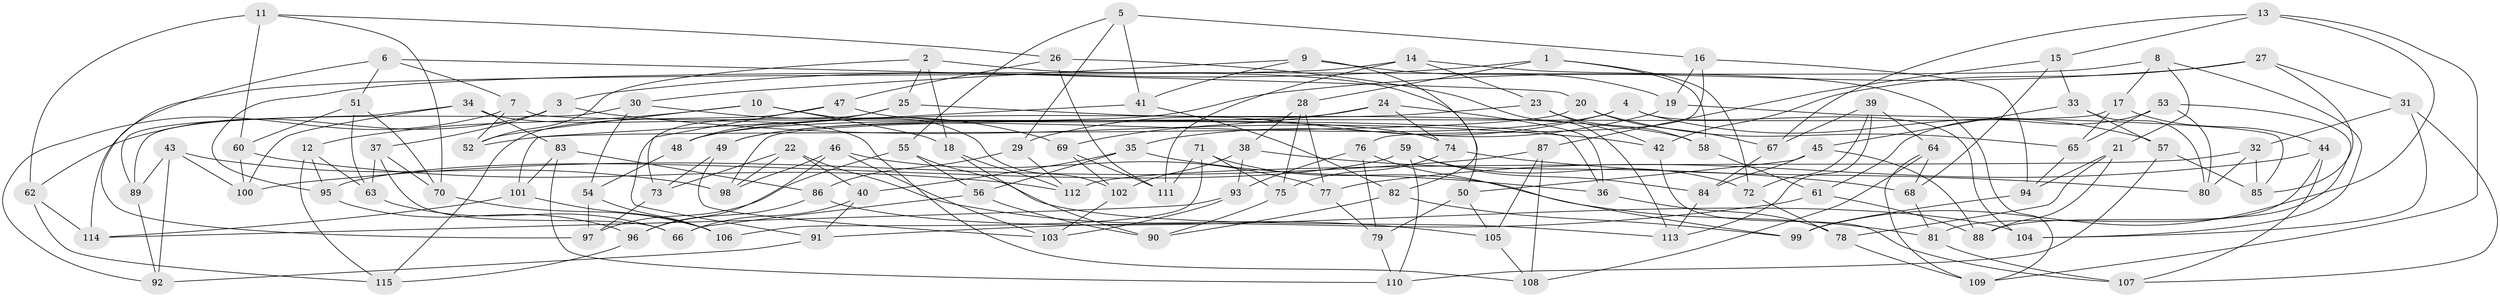 // Generated by graph-tools (version 1.1) at 2025/03/03/09/25 03:03:00]
// undirected, 115 vertices, 230 edges
graph export_dot {
graph [start="1"]
  node [color=gray90,style=filled];
  1;
  2;
  3;
  4;
  5;
  6;
  7;
  8;
  9;
  10;
  11;
  12;
  13;
  14;
  15;
  16;
  17;
  18;
  19;
  20;
  21;
  22;
  23;
  24;
  25;
  26;
  27;
  28;
  29;
  30;
  31;
  32;
  33;
  34;
  35;
  36;
  37;
  38;
  39;
  40;
  41;
  42;
  43;
  44;
  45;
  46;
  47;
  48;
  49;
  50;
  51;
  52;
  53;
  54;
  55;
  56;
  57;
  58;
  59;
  60;
  61;
  62;
  63;
  64;
  65;
  66;
  67;
  68;
  69;
  70;
  71;
  72;
  73;
  74;
  75;
  76;
  77;
  78;
  79;
  80;
  81;
  82;
  83;
  84;
  85;
  86;
  87;
  88;
  89;
  90;
  91;
  92;
  93;
  94;
  95;
  96;
  97;
  98;
  99;
  100;
  101;
  102;
  103;
  104;
  105;
  106;
  107;
  108;
  109;
  110;
  111;
  112;
  113;
  114;
  115;
  1 -- 58;
  1 -- 28;
  1 -- 72;
  1 -- 3;
  2 -- 50;
  2 -- 52;
  2 -- 25;
  2 -- 18;
  3 -- 62;
  3 -- 42;
  3 -- 37;
  4 -- 29;
  4 -- 49;
  4 -- 57;
  4 -- 104;
  5 -- 41;
  5 -- 55;
  5 -- 16;
  5 -- 29;
  6 -- 20;
  6 -- 97;
  6 -- 7;
  6 -- 51;
  7 -- 36;
  7 -- 92;
  7 -- 52;
  8 -- 95;
  8 -- 21;
  8 -- 104;
  8 -- 17;
  9 -- 19;
  9 -- 41;
  9 -- 30;
  9 -- 82;
  10 -- 18;
  10 -- 12;
  10 -- 102;
  10 -- 52;
  11 -- 62;
  11 -- 26;
  11 -- 70;
  11 -- 60;
  12 -- 95;
  12 -- 63;
  12 -- 115;
  13 -- 99;
  13 -- 15;
  13 -- 67;
  13 -- 109;
  14 -- 114;
  14 -- 109;
  14 -- 111;
  14 -- 23;
  15 -- 33;
  15 -- 68;
  15 -- 87;
  16 -- 76;
  16 -- 19;
  16 -- 94;
  17 -- 65;
  17 -- 98;
  17 -- 44;
  18 -- 90;
  18 -- 112;
  19 -- 85;
  19 -- 35;
  20 -- 52;
  20 -- 67;
  20 -- 65;
  21 -- 88;
  21 -- 94;
  21 -- 78;
  22 -- 40;
  22 -- 98;
  22 -- 73;
  22 -- 105;
  23 -- 42;
  23 -- 58;
  23 -- 48;
  24 -- 69;
  24 -- 74;
  24 -- 49;
  24 -- 36;
  25 -- 91;
  25 -- 58;
  25 -- 48;
  26 -- 47;
  26 -- 113;
  26 -- 111;
  27 -- 48;
  27 -- 31;
  27 -- 85;
  27 -- 42;
  28 -- 38;
  28 -- 77;
  28 -- 75;
  29 -- 86;
  29 -- 112;
  30 -- 89;
  30 -- 54;
  30 -- 69;
  31 -- 107;
  31 -- 104;
  31 -- 32;
  32 -- 85;
  32 -- 80;
  32 -- 112;
  33 -- 57;
  33 -- 45;
  33 -- 80;
  34 -- 100;
  34 -- 89;
  34 -- 108;
  34 -- 83;
  35 -- 36;
  35 -- 40;
  35 -- 56;
  36 -- 78;
  37 -- 66;
  37 -- 63;
  37 -- 70;
  38 -- 102;
  38 -- 68;
  38 -- 93;
  39 -- 113;
  39 -- 67;
  39 -- 64;
  39 -- 72;
  40 -- 66;
  40 -- 91;
  41 -- 101;
  41 -- 82;
  42 -- 107;
  43 -- 92;
  43 -- 98;
  43 -- 100;
  43 -- 89;
  44 -- 81;
  44 -- 107;
  44 -- 77;
  45 -- 84;
  45 -- 88;
  45 -- 50;
  46 -- 103;
  46 -- 96;
  46 -- 98;
  46 -- 77;
  47 -- 74;
  47 -- 115;
  47 -- 73;
  48 -- 54;
  49 -- 73;
  49 -- 103;
  50 -- 105;
  50 -- 79;
  51 -- 60;
  51 -- 70;
  51 -- 63;
  53 -- 88;
  53 -- 65;
  53 -- 80;
  53 -- 61;
  54 -- 106;
  54 -- 97;
  55 -- 56;
  55 -- 97;
  55 -- 113;
  56 -- 66;
  56 -- 90;
  57 -- 110;
  57 -- 85;
  58 -- 61;
  59 -- 95;
  59 -- 84;
  59 -- 72;
  59 -- 110;
  60 -- 112;
  60 -- 100;
  61 -- 91;
  61 -- 88;
  62 -- 114;
  62 -- 115;
  63 -- 66;
  64 -- 108;
  64 -- 109;
  64 -- 68;
  65 -- 94;
  67 -- 84;
  68 -- 81;
  69 -- 111;
  69 -- 102;
  70 -- 106;
  71 -- 111;
  71 -- 106;
  71 -- 75;
  71 -- 81;
  72 -- 78;
  73 -- 97;
  74 -- 75;
  74 -- 80;
  75 -- 90;
  76 -- 99;
  76 -- 93;
  76 -- 79;
  77 -- 79;
  78 -- 109;
  79 -- 110;
  81 -- 107;
  82 -- 90;
  82 -- 99;
  83 -- 86;
  83 -- 101;
  83 -- 110;
  84 -- 113;
  86 -- 104;
  86 -- 96;
  87 -- 100;
  87 -- 108;
  87 -- 105;
  89 -- 92;
  91 -- 92;
  93 -- 103;
  93 -- 114;
  94 -- 99;
  95 -- 96;
  96 -- 115;
  101 -- 114;
  101 -- 106;
  102 -- 103;
  105 -- 108;
}
